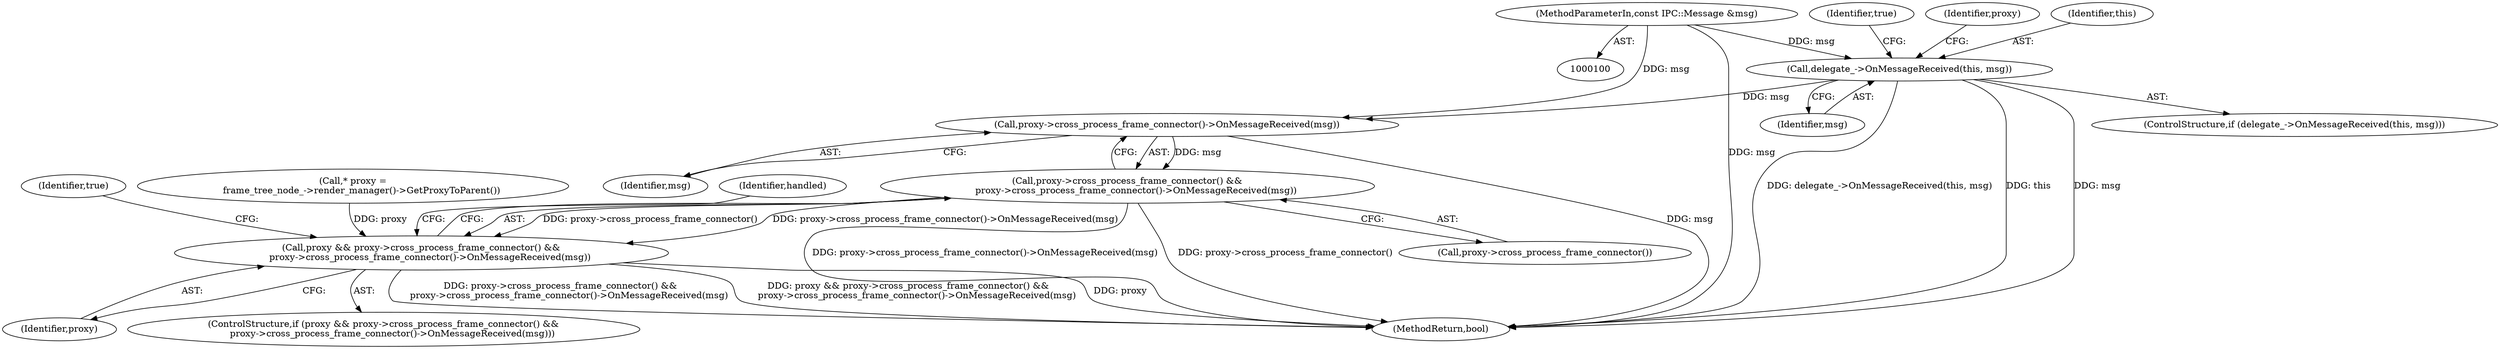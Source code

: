 digraph "0_Chrome_f03ea5a5c2ff26e239dfd23e263b15da2d9cee93_0@API" {
"1000132" [label="(Call,proxy->cross_process_frame_connector()->OnMessageReceived(msg))"];
"1000118" [label="(Call,delegate_->OnMessageReceived(this, msg))"];
"1000101" [label="(MethodParameterIn,const IPC::Message &msg)"];
"1000130" [label="(Call,proxy->cross_process_frame_connector() &&\n      proxy->cross_process_frame_connector()->OnMessageReceived(msg))"];
"1000128" [label="(Call,proxy && proxy->cross_process_frame_connector() &&\n      proxy->cross_process_frame_connector()->OnMessageReceived(msg))"];
"1000133" [label="(Identifier,msg)"];
"1000127" [label="(ControlStructure,if (proxy && proxy->cross_process_frame_connector() &&\n      proxy->cross_process_frame_connector()->OnMessageReceived(msg)))"];
"1000129" [label="(Identifier,proxy)"];
"1000135" [label="(Identifier,true)"];
"1000101" [label="(MethodParameterIn,const IPC::Message &msg)"];
"1000130" [label="(Call,proxy->cross_process_frame_connector() &&\n      proxy->cross_process_frame_connector()->OnMessageReceived(msg))"];
"1000117" [label="(ControlStructure,if (delegate_->OnMessageReceived(this, msg)))"];
"1000119" [label="(Identifier,this)"];
"1000122" [label="(Identifier,true)"];
"1000128" [label="(Call,proxy && proxy->cross_process_frame_connector() &&\n      proxy->cross_process_frame_connector()->OnMessageReceived(msg))"];
"1000125" [label="(Identifier,proxy)"];
"1000124" [label="(Call,* proxy =\n      frame_tree_node_->render_manager()->GetProxyToParent())"];
"1000132" [label="(Call,proxy->cross_process_frame_connector()->OnMessageReceived(msg))"];
"1000118" [label="(Call,delegate_->OnMessageReceived(this, msg))"];
"1000120" [label="(Identifier,msg)"];
"1000131" [label="(Call,proxy->cross_process_frame_connector())"];
"1000137" [label="(Identifier,handled)"];
"1000144" [label="(MethodReturn,bool)"];
"1000132" -> "1000130"  [label="AST: "];
"1000132" -> "1000133"  [label="CFG: "];
"1000133" -> "1000132"  [label="AST: "];
"1000130" -> "1000132"  [label="CFG: "];
"1000132" -> "1000144"  [label="DDG: msg"];
"1000132" -> "1000130"  [label="DDG: msg"];
"1000118" -> "1000132"  [label="DDG: msg"];
"1000101" -> "1000132"  [label="DDG: msg"];
"1000118" -> "1000117"  [label="AST: "];
"1000118" -> "1000120"  [label="CFG: "];
"1000119" -> "1000118"  [label="AST: "];
"1000120" -> "1000118"  [label="AST: "];
"1000122" -> "1000118"  [label="CFG: "];
"1000125" -> "1000118"  [label="CFG: "];
"1000118" -> "1000144"  [label="DDG: delegate_->OnMessageReceived(this, msg)"];
"1000118" -> "1000144"  [label="DDG: this"];
"1000118" -> "1000144"  [label="DDG: msg"];
"1000101" -> "1000118"  [label="DDG: msg"];
"1000101" -> "1000100"  [label="AST: "];
"1000101" -> "1000144"  [label="DDG: msg"];
"1000130" -> "1000128"  [label="AST: "];
"1000130" -> "1000131"  [label="CFG: "];
"1000131" -> "1000130"  [label="AST: "];
"1000128" -> "1000130"  [label="CFG: "];
"1000130" -> "1000144"  [label="DDG: proxy->cross_process_frame_connector()->OnMessageReceived(msg)"];
"1000130" -> "1000144"  [label="DDG: proxy->cross_process_frame_connector()"];
"1000130" -> "1000128"  [label="DDG: proxy->cross_process_frame_connector()"];
"1000130" -> "1000128"  [label="DDG: proxy->cross_process_frame_connector()->OnMessageReceived(msg)"];
"1000128" -> "1000127"  [label="AST: "];
"1000128" -> "1000129"  [label="CFG: "];
"1000129" -> "1000128"  [label="AST: "];
"1000135" -> "1000128"  [label="CFG: "];
"1000137" -> "1000128"  [label="CFG: "];
"1000128" -> "1000144"  [label="DDG: proxy"];
"1000128" -> "1000144"  [label="DDG: proxy->cross_process_frame_connector() &&\n      proxy->cross_process_frame_connector()->OnMessageReceived(msg)"];
"1000128" -> "1000144"  [label="DDG: proxy && proxy->cross_process_frame_connector() &&\n      proxy->cross_process_frame_connector()->OnMessageReceived(msg)"];
"1000124" -> "1000128"  [label="DDG: proxy"];
}
